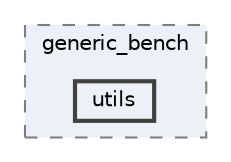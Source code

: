 digraph "external/taskflow/3rd-party/eigen-3.3.7/bench/btl/generic_bench/utils"
{
 // LATEX_PDF_SIZE
  bgcolor="transparent";
  edge [fontname=Helvetica,fontsize=10,labelfontname=Helvetica,labelfontsize=10];
  node [fontname=Helvetica,fontsize=10,shape=box,height=0.2,width=0.4];
  compound=true
  subgraph clusterdir_67b07a53b6f43e6e09846caa95aa8959 {
    graph [ bgcolor="#edf0f7", pencolor="grey50", label="generic_bench", fontname=Helvetica,fontsize=10 style="filled,dashed", URL="dir_67b07a53b6f43e6e09846caa95aa8959.html",tooltip=""]
  dir_b21f3e038041b3ba0aa3cbb69754ab83 [label="utils", fillcolor="#edf0f7", color="grey25", style="filled,bold", URL="dir_b21f3e038041b3ba0aa3cbb69754ab83.html",tooltip=""];
  }
}
